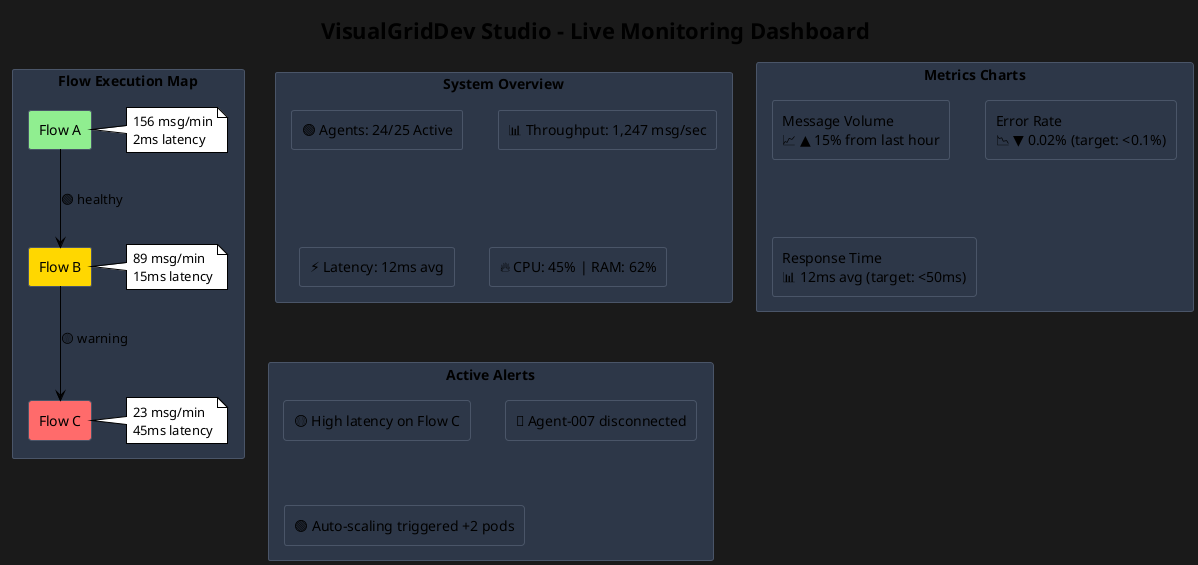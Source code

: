 @startuml
!theme plain
skinparam backgroundColor #1a1a1a
skinparam rectangleBackgroundColor #2d3748
skinparam rectangleBorderColor #4a5568
skinparam fontColor #ffffff

title VisualGridDev Studio - Live Monitoring Dashboard

rectangle "System Overview" as overview {
  rectangle "🟢 Agents: 24/25 Active" as agents
  rectangle "📊 Throughput: 1,247 msg/sec" as throughput
  rectangle "⚡ Latency: 12ms avg" as latency
  rectangle "🔥 CPU: 45% | RAM: 62%" as resources
}

rectangle "Flow Execution Map" as flowmap {
  rectangle "Flow A" as flowA #90EE90
  rectangle "Flow B" as flowB #FFD700
  rectangle "Flow C" as flowC #FF6B6B
  
  flowA --> flowB : 🟢 healthy
  flowB --> flowC : 🟡 warning
  
  note right of flowA : 156 msg/min\n2ms latency
  note right of flowB : 89 msg/min\n15ms latency
  note right of flowC : 23 msg/min\n45ms latency
}

rectangle "Metrics Charts" as charts {
  rectangle "Message Volume\n📈 ▲ 15% from last hour" as volume
  rectangle "Error Rate\n📉 ▼ 0.02% (target: <0.1%)" as errors
  rectangle "Response Time\n📊 12ms avg (target: <50ms)" as response
}

rectangle "Active Alerts" as alerts {
  rectangle "🟡 High latency on Flow C" as alert1
  rectangle "🔴 Agent-007 disconnected" as alert2
  rectangle "🟢 Auto-scaling triggered +2 pods" as alert3
}

@enduml